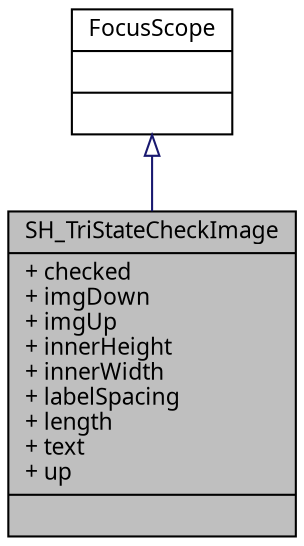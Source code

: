 digraph "SH_TriStateCheckImage"
{
 // INTERACTIVE_SVG=YES
  bgcolor="transparent";
  edge [fontname="Verdana",fontsize="11",labelfontname="Verdana",labelfontsize="11"];
  node [fontname="Verdana",fontsize="11",shape=record];
  Node1 [label="{SH_TriStateCheckImage\n|+ checked\l+ imgDown\l+ imgUp\l+ innerHeight\l+ innerWidth\l+ labelSpacing\l+ length\l+ text\l+ up\l|}",height=0.2,width=0.4,color="black", fillcolor="grey75", style="filled" fontcolor="black"];
  Node2 -> Node1 [dir="back",color="midnightblue",fontsize="11",style="solid",arrowtail="onormal",fontname="Verdana"];
  Node2 [label="{FocusScope\n||}",height=0.2,width=0.4,color="black",URL="$classFocusScope.html"];
}
